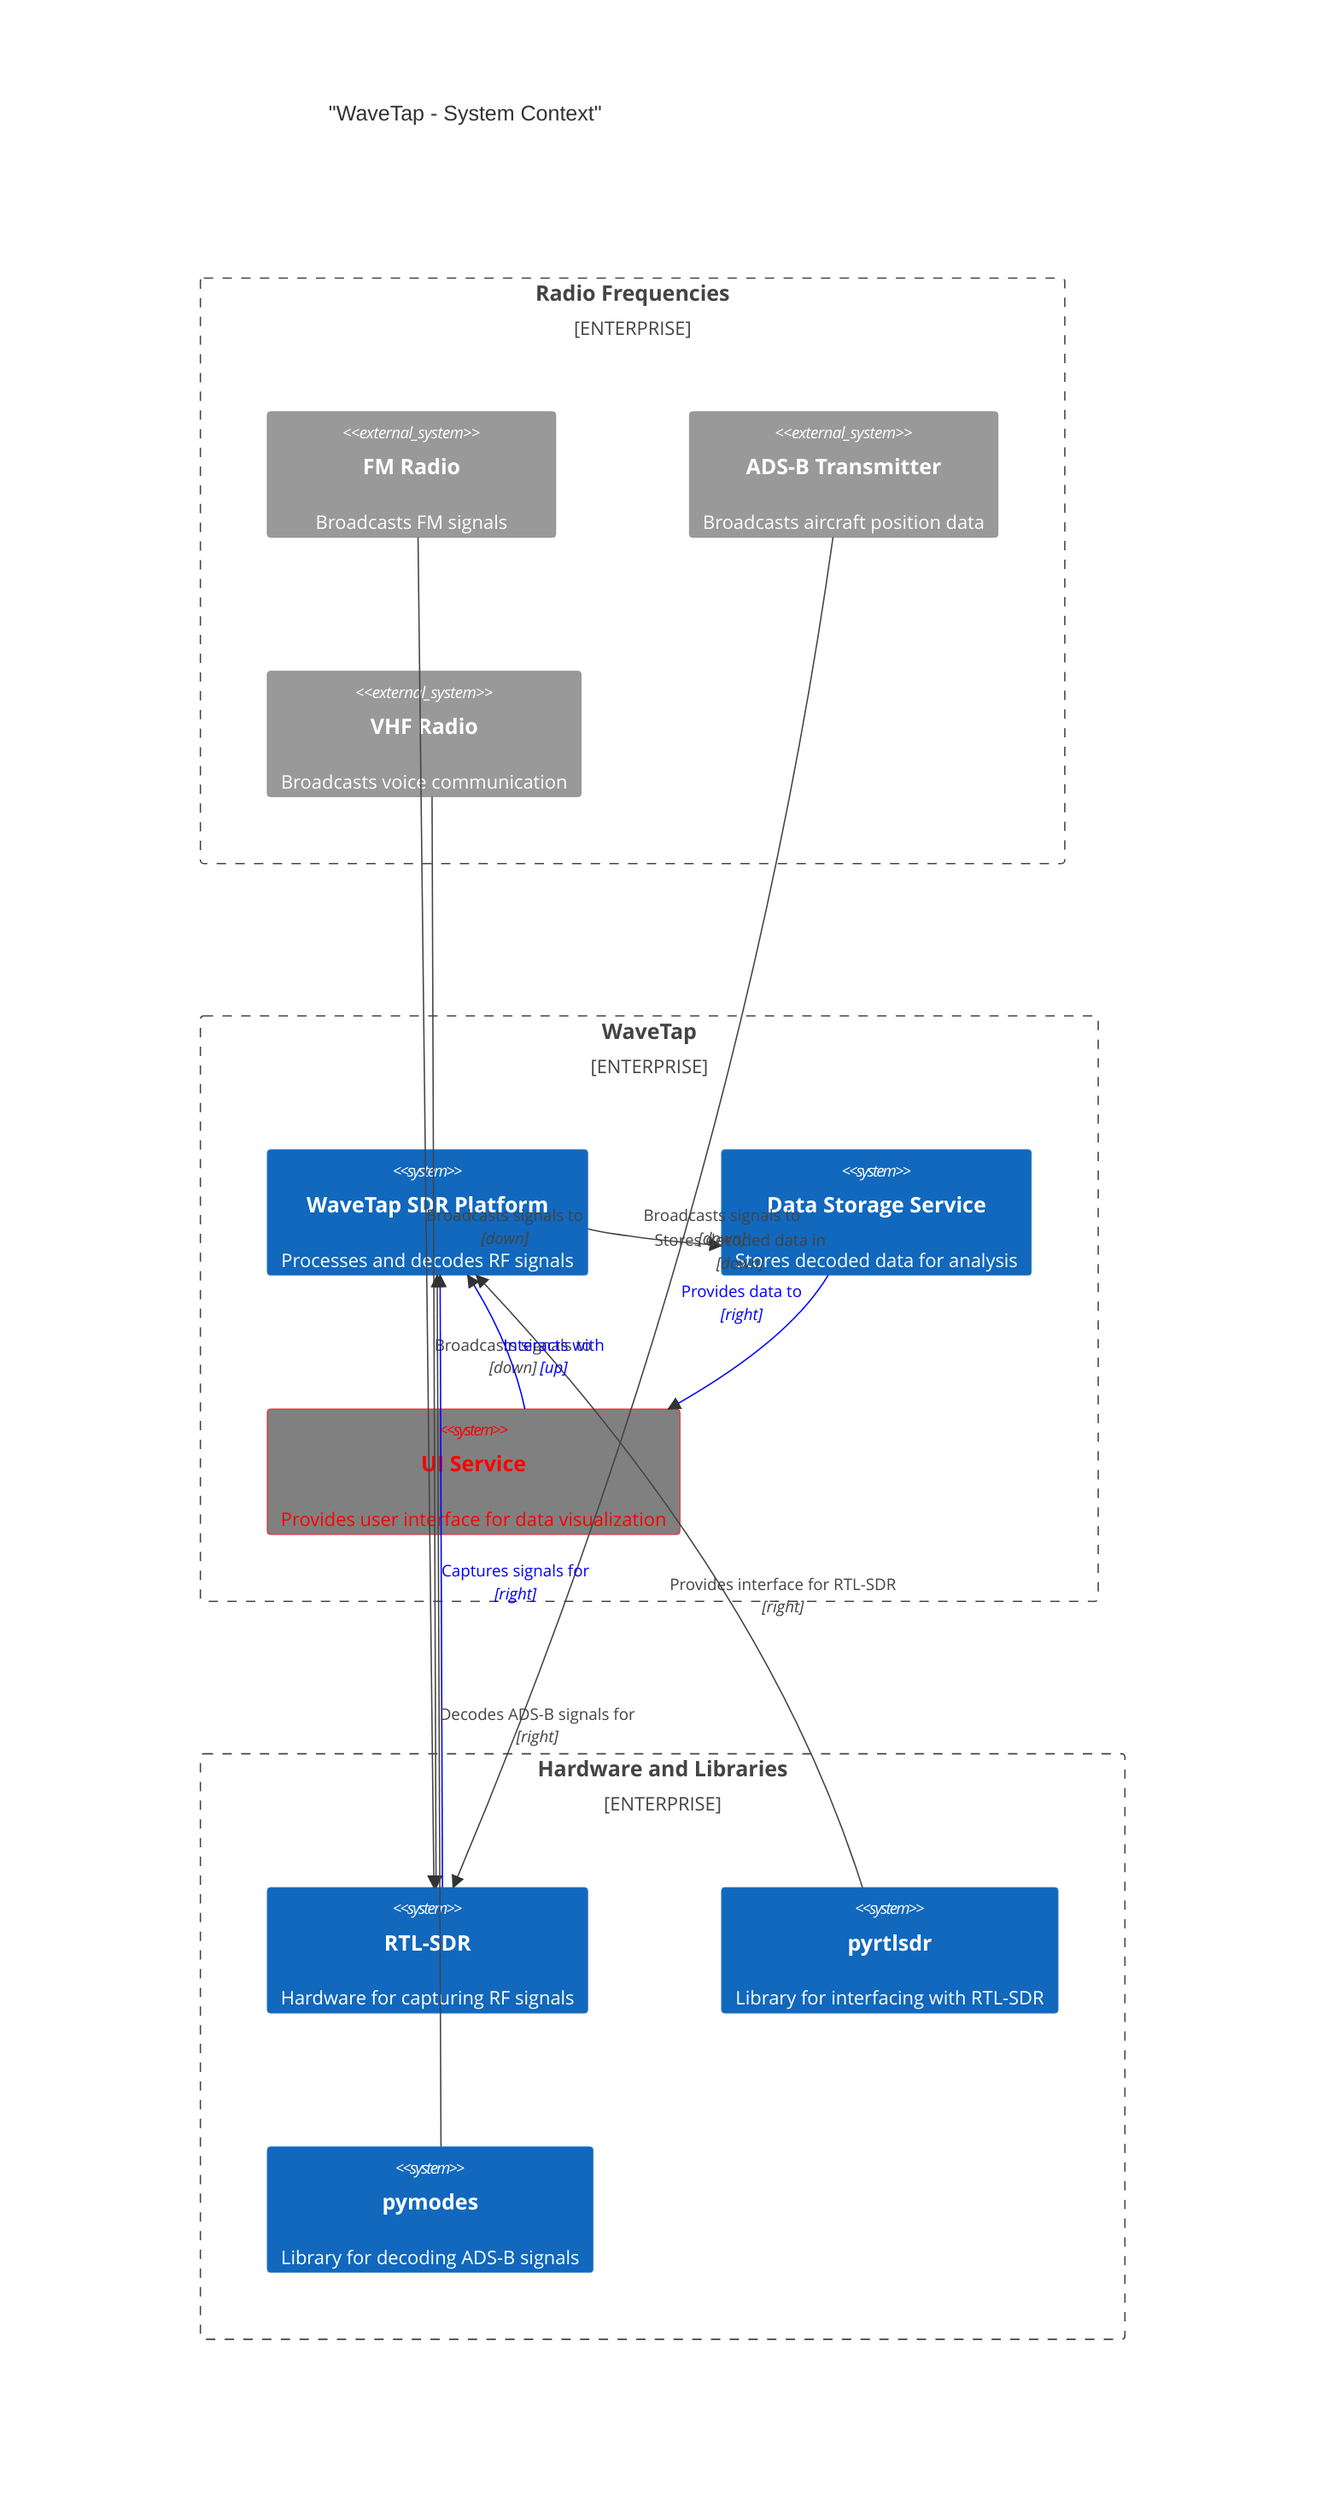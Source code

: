 C4Context
title "WaveTap - System Context"

Enterprise_Boundary(b0, "Radio Frequencies") {
    System_Ext(fm_radio, "FM Radio", "Broadcasts FM signals")
    System_Ext(adsb_transmitter, "ADS-B Transmitter", "Broadcasts aircraft position data")
    System_Ext(vhf_radio, "VHF Radio", "Broadcasts voice communication")
}

Enterprise_Boundary(b1, "WaveTap") {
    System(wavetap, "WaveTap SDR Platform", "Processes and decodes RF signals")
    System(data_storage, "Data Storage Service", "Stores decoded data for analysis")
    System(ui_service, "UI Service", "Provides user interface for data visualization")
}

Enterprise_Boundary(b2, "Hardware and Libraries") {
    System(rtl_sdr, "RTL-SDR", "Hardware for capturing RF signals")
    System(pyrtlsdr, "pyrtlsdr", "Library for interfacing with RTL-SDR")
    System(pymodes, "pymodes", "Library for decoding ADS-B signals")
}

Rel(fm_radio, rtl_sdr, "Broadcasts signals to", "down")
Rel(adsb_transmitter, rtl_sdr, "Broadcasts signals to", "down")
Rel(vhf_radio, rtl_sdr, "Broadcasts signals to", "down")
Rel(rtl_sdr, wavetap, "Captures signals for", "right")
Rel(pyrtlsdr, wavetap, "Provides interface for RTL-SDR", "right")
Rel(pymodes, wavetap, "Decodes ADS-B signals for", "right")
Rel(wavetap, data_storage, "Stores decoded data in", "down")
Rel(data_storage, ui_service, "Provides data to", "right")
Rel(ui_service, wavetap, "Interacts with", "up", "HTTPS/WebSocket")

UpdateElementStyle(ui_service, $fontColor="red", $bgColor="grey", $borderColor="red")
UpdateRelStyle(ui_service, wavetap, $textColor="blue", $lineColor="blue", $offsetX="5")
UpdateRelStyle(rtl_sdr, wavetap, $textColor="blue", $lineColor="blue", $offsetY="-10")
UpdateRelStyle(data_storage, ui_service, $textColor="blue", $lineColor="blue", $offsetY="-40", $offsetX="-50")

UpdateLayoutConfig($c4ShapeInRow="3", $c4BoundaryInRow="1")
